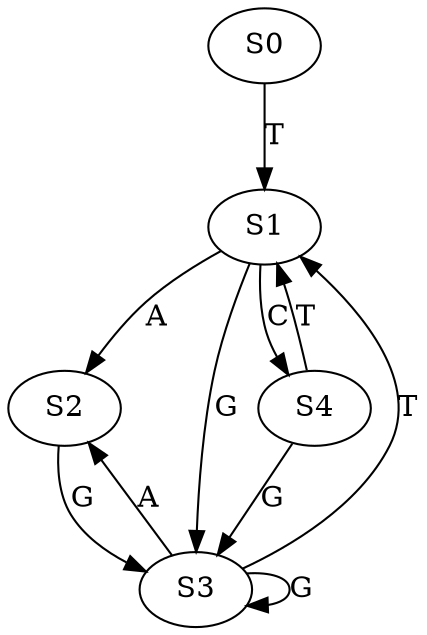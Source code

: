 strict digraph  {
	S0 -> S1 [ label = T ];
	S1 -> S2 [ label = A ];
	S1 -> S3 [ label = G ];
	S1 -> S4 [ label = C ];
	S2 -> S3 [ label = G ];
	S3 -> S1 [ label = T ];
	S3 -> S2 [ label = A ];
	S3 -> S3 [ label = G ];
	S4 -> S1 [ label = T ];
	S4 -> S3 [ label = G ];
}
